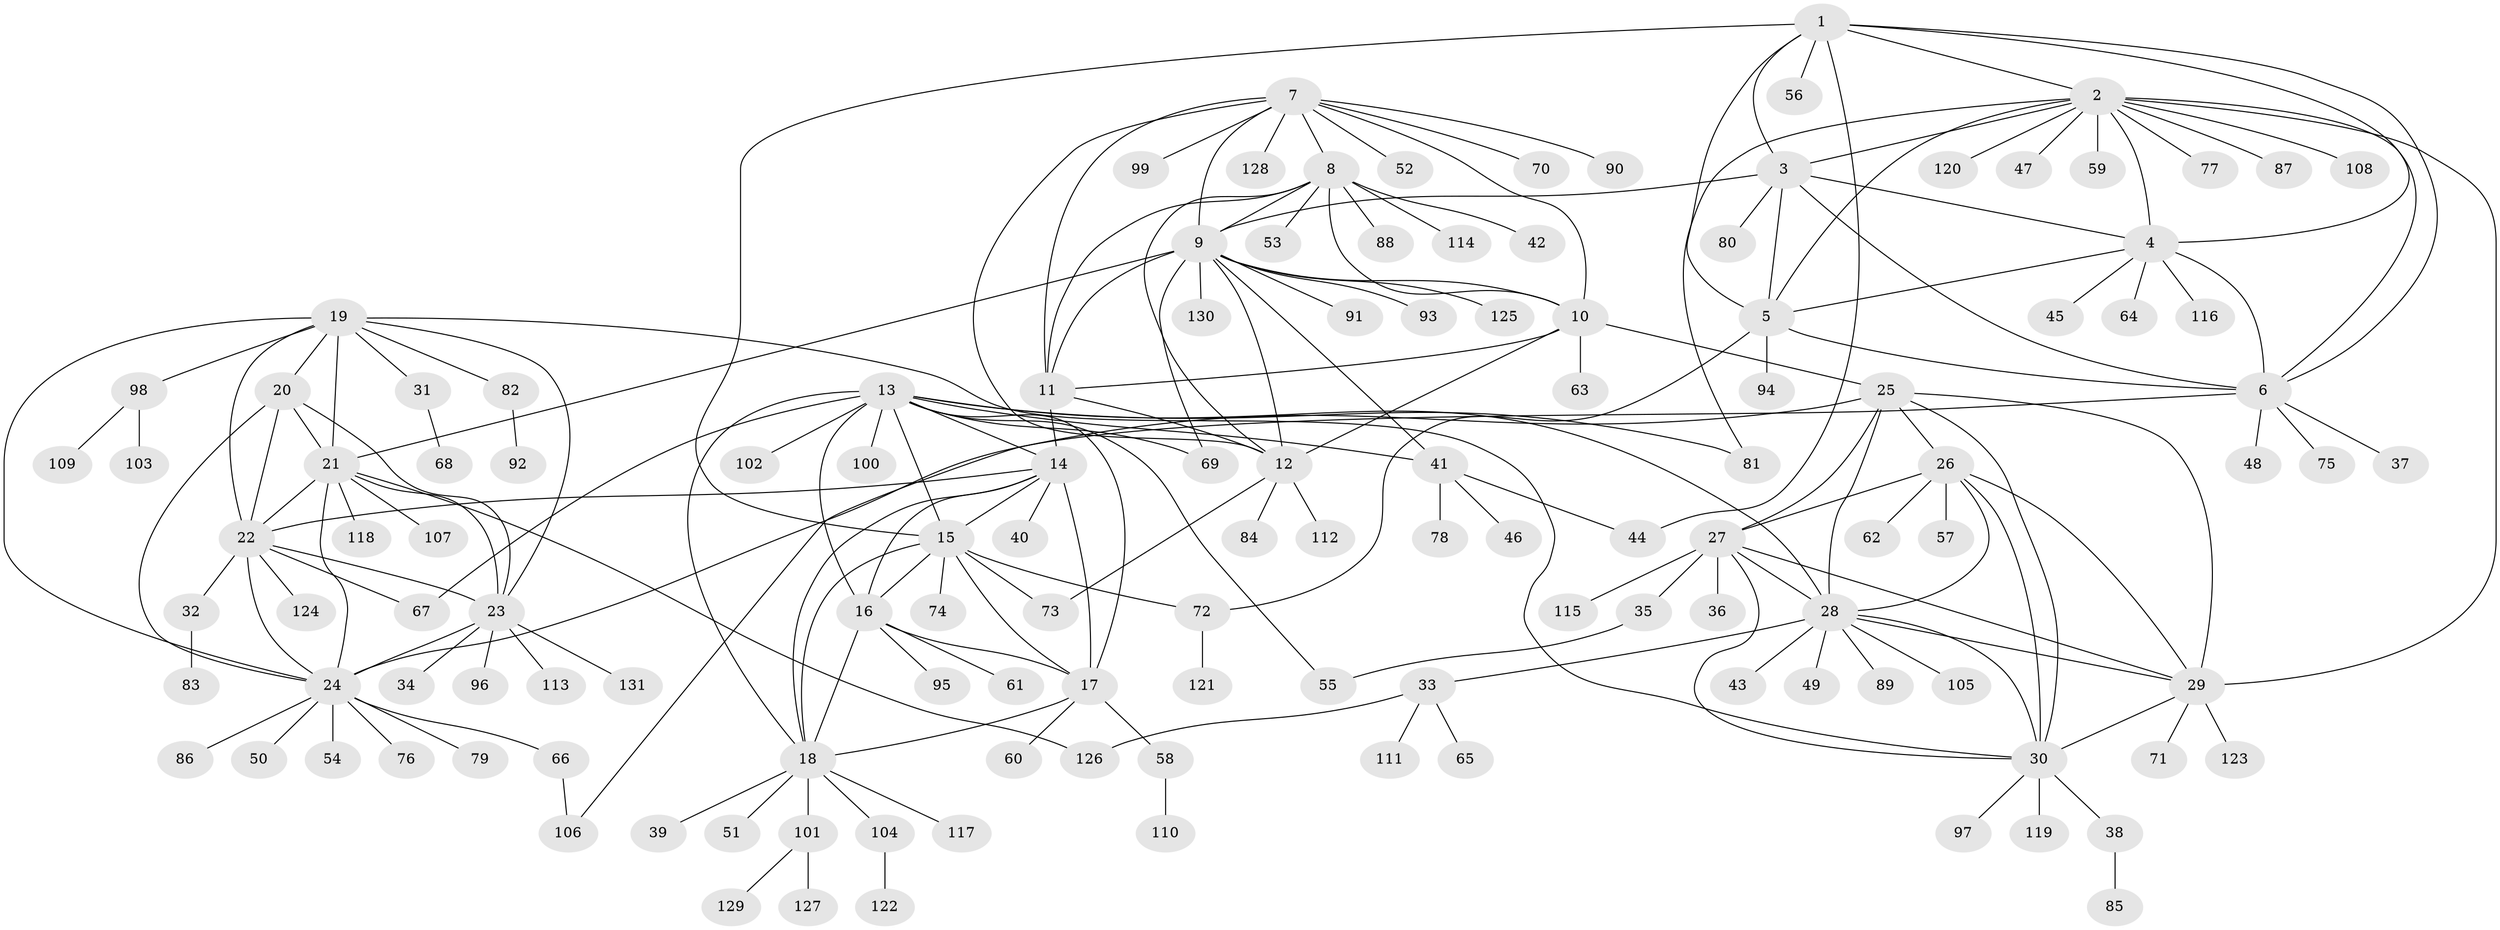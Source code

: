 // Generated by graph-tools (version 1.1) at 2025/37/03/09/25 02:37:32]
// undirected, 131 vertices, 196 edges
graph export_dot {
graph [start="1"]
  node [color=gray90,style=filled];
  1;
  2;
  3;
  4;
  5;
  6;
  7;
  8;
  9;
  10;
  11;
  12;
  13;
  14;
  15;
  16;
  17;
  18;
  19;
  20;
  21;
  22;
  23;
  24;
  25;
  26;
  27;
  28;
  29;
  30;
  31;
  32;
  33;
  34;
  35;
  36;
  37;
  38;
  39;
  40;
  41;
  42;
  43;
  44;
  45;
  46;
  47;
  48;
  49;
  50;
  51;
  52;
  53;
  54;
  55;
  56;
  57;
  58;
  59;
  60;
  61;
  62;
  63;
  64;
  65;
  66;
  67;
  68;
  69;
  70;
  71;
  72;
  73;
  74;
  75;
  76;
  77;
  78;
  79;
  80;
  81;
  82;
  83;
  84;
  85;
  86;
  87;
  88;
  89;
  90;
  91;
  92;
  93;
  94;
  95;
  96;
  97;
  98;
  99;
  100;
  101;
  102;
  103;
  104;
  105;
  106;
  107;
  108;
  109;
  110;
  111;
  112;
  113;
  114;
  115;
  116;
  117;
  118;
  119;
  120;
  121;
  122;
  123;
  124;
  125;
  126;
  127;
  128;
  129;
  130;
  131;
  1 -- 2;
  1 -- 3;
  1 -- 4;
  1 -- 5;
  1 -- 6;
  1 -- 15;
  1 -- 44;
  1 -- 56;
  2 -- 3;
  2 -- 4;
  2 -- 5;
  2 -- 6;
  2 -- 29;
  2 -- 47;
  2 -- 59;
  2 -- 77;
  2 -- 81;
  2 -- 87;
  2 -- 108;
  2 -- 120;
  3 -- 4;
  3 -- 5;
  3 -- 6;
  3 -- 9;
  3 -- 80;
  4 -- 5;
  4 -- 6;
  4 -- 45;
  4 -- 64;
  4 -- 116;
  5 -- 6;
  5 -- 72;
  5 -- 94;
  6 -- 24;
  6 -- 37;
  6 -- 48;
  6 -- 75;
  7 -- 8;
  7 -- 9;
  7 -- 10;
  7 -- 11;
  7 -- 12;
  7 -- 52;
  7 -- 70;
  7 -- 90;
  7 -- 99;
  7 -- 128;
  8 -- 9;
  8 -- 10;
  8 -- 11;
  8 -- 12;
  8 -- 42;
  8 -- 53;
  8 -- 88;
  8 -- 114;
  9 -- 10;
  9 -- 11;
  9 -- 12;
  9 -- 21;
  9 -- 41;
  9 -- 69;
  9 -- 91;
  9 -- 93;
  9 -- 125;
  9 -- 130;
  10 -- 11;
  10 -- 12;
  10 -- 25;
  10 -- 63;
  11 -- 12;
  11 -- 14;
  12 -- 73;
  12 -- 84;
  12 -- 112;
  13 -- 14;
  13 -- 15;
  13 -- 16;
  13 -- 17;
  13 -- 18;
  13 -- 28;
  13 -- 41;
  13 -- 55;
  13 -- 67;
  13 -- 69;
  13 -- 81;
  13 -- 100;
  13 -- 102;
  14 -- 15;
  14 -- 16;
  14 -- 17;
  14 -- 18;
  14 -- 22;
  14 -- 40;
  15 -- 16;
  15 -- 17;
  15 -- 18;
  15 -- 72;
  15 -- 73;
  15 -- 74;
  16 -- 17;
  16 -- 18;
  16 -- 61;
  16 -- 95;
  17 -- 18;
  17 -- 58;
  17 -- 60;
  18 -- 39;
  18 -- 51;
  18 -- 101;
  18 -- 104;
  18 -- 117;
  19 -- 20;
  19 -- 21;
  19 -- 22;
  19 -- 23;
  19 -- 24;
  19 -- 30;
  19 -- 31;
  19 -- 82;
  19 -- 98;
  20 -- 21;
  20 -- 22;
  20 -- 23;
  20 -- 24;
  21 -- 22;
  21 -- 23;
  21 -- 24;
  21 -- 107;
  21 -- 118;
  21 -- 126;
  22 -- 23;
  22 -- 24;
  22 -- 32;
  22 -- 67;
  22 -- 124;
  23 -- 24;
  23 -- 34;
  23 -- 96;
  23 -- 113;
  23 -- 131;
  24 -- 50;
  24 -- 54;
  24 -- 66;
  24 -- 76;
  24 -- 79;
  24 -- 86;
  25 -- 26;
  25 -- 27;
  25 -- 28;
  25 -- 29;
  25 -- 30;
  25 -- 106;
  26 -- 27;
  26 -- 28;
  26 -- 29;
  26 -- 30;
  26 -- 57;
  26 -- 62;
  27 -- 28;
  27 -- 29;
  27 -- 30;
  27 -- 35;
  27 -- 36;
  27 -- 115;
  28 -- 29;
  28 -- 30;
  28 -- 33;
  28 -- 43;
  28 -- 49;
  28 -- 89;
  28 -- 105;
  29 -- 30;
  29 -- 71;
  29 -- 123;
  30 -- 38;
  30 -- 97;
  30 -- 119;
  31 -- 68;
  32 -- 83;
  33 -- 65;
  33 -- 111;
  33 -- 126;
  35 -- 55;
  38 -- 85;
  41 -- 44;
  41 -- 46;
  41 -- 78;
  58 -- 110;
  66 -- 106;
  72 -- 121;
  82 -- 92;
  98 -- 103;
  98 -- 109;
  101 -- 127;
  101 -- 129;
  104 -- 122;
}
